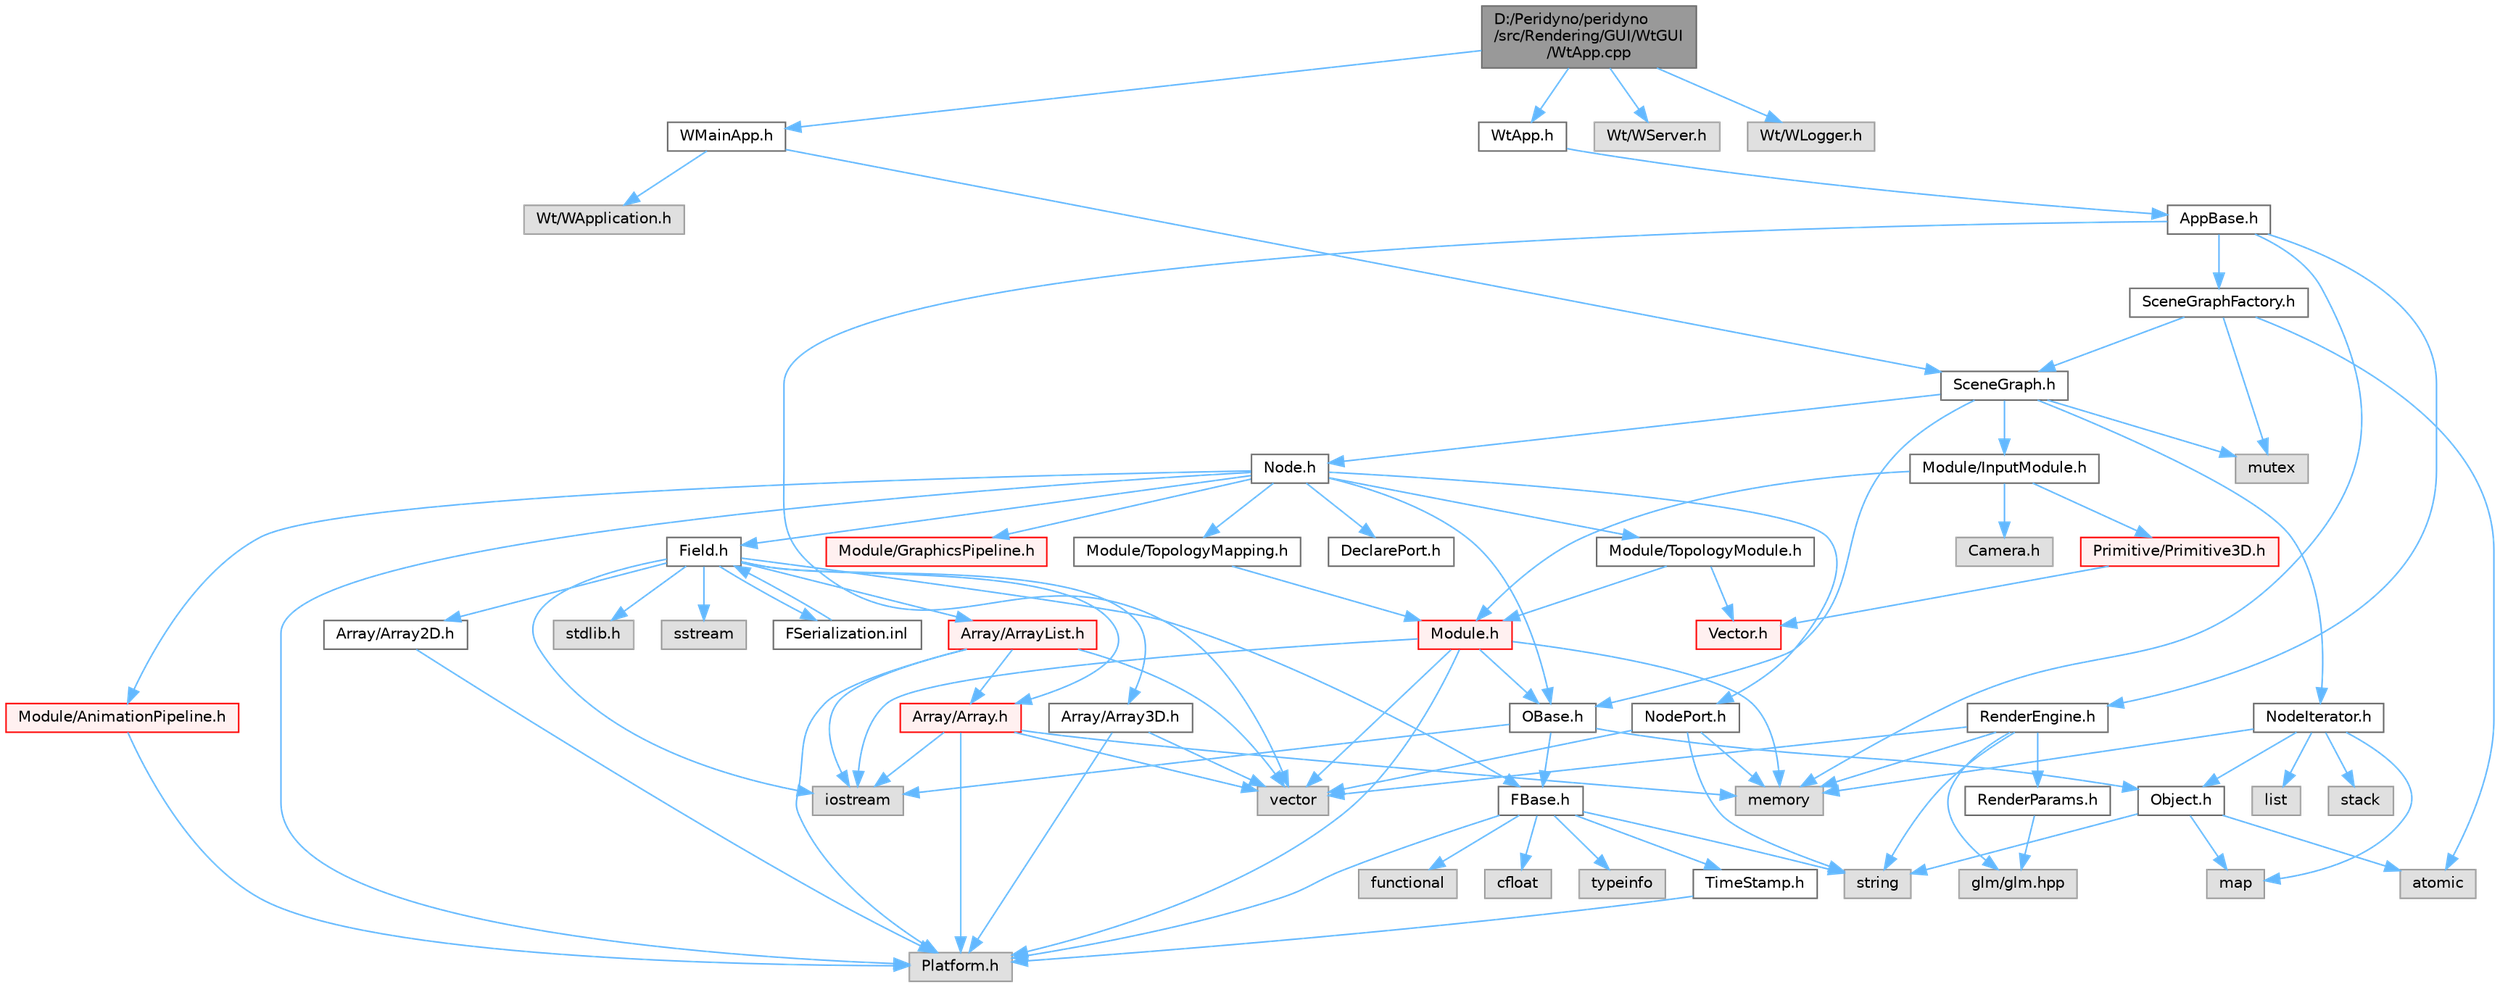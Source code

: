 digraph "D:/Peridyno/peridyno/src/Rendering/GUI/WtGUI/WtApp.cpp"
{
 // LATEX_PDF_SIZE
  bgcolor="transparent";
  edge [fontname=Helvetica,fontsize=10,labelfontname=Helvetica,labelfontsize=10];
  node [fontname=Helvetica,fontsize=10,shape=box,height=0.2,width=0.4];
  Node1 [id="Node000001",label="D:/Peridyno/peridyno\l/src/Rendering/GUI/WtGUI\l/WtApp.cpp",height=0.2,width=0.4,color="gray40", fillcolor="grey60", style="filled", fontcolor="black",tooltip=" "];
  Node1 -> Node2 [id="edge1_Node000001_Node000002",color="steelblue1",style="solid",tooltip=" "];
  Node2 [id="Node000002",label="WtApp.h",height=0.2,width=0.4,color="grey40", fillcolor="white", style="filled",URL="$_wt_app_8h.html",tooltip=" "];
  Node2 -> Node3 [id="edge2_Node000002_Node000003",color="steelblue1",style="solid",tooltip=" "];
  Node3 [id="Node000003",label="AppBase.h",height=0.2,width=0.4,color="grey40", fillcolor="white", style="filled",URL="$_app_base_8h.html",tooltip=" "];
  Node3 -> Node4 [id="edge3_Node000003_Node000004",color="steelblue1",style="solid",tooltip=" "];
  Node4 [id="Node000004",label="vector",height=0.2,width=0.4,color="grey60", fillcolor="#E0E0E0", style="filled",tooltip=" "];
  Node3 -> Node5 [id="edge4_Node000003_Node000005",color="steelblue1",style="solid",tooltip=" "];
  Node5 [id="Node000005",label="memory",height=0.2,width=0.4,color="grey60", fillcolor="#E0E0E0", style="filled",tooltip=" "];
  Node3 -> Node6 [id="edge5_Node000003_Node000006",color="steelblue1",style="solid",tooltip=" "];
  Node6 [id="Node000006",label="SceneGraphFactory.h",height=0.2,width=0.4,color="grey40", fillcolor="white", style="filled",URL="$_scene_graph_factory_8h.html",tooltip=" "];
  Node6 -> Node7 [id="edge6_Node000006_Node000007",color="steelblue1",style="solid",tooltip=" "];
  Node7 [id="Node000007",label="atomic",height=0.2,width=0.4,color="grey60", fillcolor="#E0E0E0", style="filled",tooltip=" "];
  Node6 -> Node8 [id="edge7_Node000006_Node000008",color="steelblue1",style="solid",tooltip=" "];
  Node8 [id="Node000008",label="mutex",height=0.2,width=0.4,color="grey60", fillcolor="#E0E0E0", style="filled",tooltip=" "];
  Node6 -> Node9 [id="edge8_Node000006_Node000009",color="steelblue1",style="solid",tooltip=" "];
  Node9 [id="Node000009",label="SceneGraph.h",height=0.2,width=0.4,color="grey40", fillcolor="white", style="filled",URL="$_scene_graph_8h.html",tooltip=" "];
  Node9 -> Node10 [id="edge9_Node000009_Node000010",color="steelblue1",style="solid",tooltip=" "];
  Node10 [id="Node000010",label="OBase.h",height=0.2,width=0.4,color="grey40", fillcolor="white", style="filled",URL="$_o_base_8h.html",tooltip=" "];
  Node10 -> Node11 [id="edge10_Node000010_Node000011",color="steelblue1",style="solid",tooltip=" "];
  Node11 [id="Node000011",label="iostream",height=0.2,width=0.4,color="grey60", fillcolor="#E0E0E0", style="filled",tooltip=" "];
  Node10 -> Node12 [id="edge11_Node000010_Node000012",color="steelblue1",style="solid",tooltip=" "];
  Node12 [id="Node000012",label="FBase.h",height=0.2,width=0.4,color="grey40", fillcolor="white", style="filled",URL="$_f_base_8h.html",tooltip=" "];
  Node12 -> Node13 [id="edge12_Node000012_Node000013",color="steelblue1",style="solid",tooltip=" "];
  Node13 [id="Node000013",label="Platform.h",height=0.2,width=0.4,color="grey60", fillcolor="#E0E0E0", style="filled",tooltip=" "];
  Node12 -> Node14 [id="edge13_Node000012_Node000014",color="steelblue1",style="solid",tooltip=" "];
  Node14 [id="Node000014",label="TimeStamp.h",height=0.2,width=0.4,color="grey40", fillcolor="white", style="filled",URL="$_time_stamp_8h.html",tooltip=" "];
  Node14 -> Node13 [id="edge14_Node000014_Node000013",color="steelblue1",style="solid",tooltip=" "];
  Node12 -> Node15 [id="edge15_Node000012_Node000015",color="steelblue1",style="solid",tooltip=" "];
  Node15 [id="Node000015",label="typeinfo",height=0.2,width=0.4,color="grey60", fillcolor="#E0E0E0", style="filled",tooltip=" "];
  Node12 -> Node16 [id="edge16_Node000012_Node000016",color="steelblue1",style="solid",tooltip=" "];
  Node16 [id="Node000016",label="string",height=0.2,width=0.4,color="grey60", fillcolor="#E0E0E0", style="filled",tooltip=" "];
  Node12 -> Node17 [id="edge17_Node000012_Node000017",color="steelblue1",style="solid",tooltip=" "];
  Node17 [id="Node000017",label="functional",height=0.2,width=0.4,color="grey60", fillcolor="#E0E0E0", style="filled",tooltip=" "];
  Node12 -> Node18 [id="edge18_Node000012_Node000018",color="steelblue1",style="solid",tooltip=" "];
  Node18 [id="Node000018",label="cfloat",height=0.2,width=0.4,color="grey60", fillcolor="#E0E0E0", style="filled",tooltip=" "];
  Node10 -> Node19 [id="edge19_Node000010_Node000019",color="steelblue1",style="solid",tooltip=" "];
  Node19 [id="Node000019",label="Object.h",height=0.2,width=0.4,color="grey40", fillcolor="white", style="filled",URL="$_object_8h.html",tooltip=" "];
  Node19 -> Node16 [id="edge20_Node000019_Node000016",color="steelblue1",style="solid",tooltip=" "];
  Node19 -> Node7 [id="edge21_Node000019_Node000007",color="steelblue1",style="solid",tooltip=" "];
  Node19 -> Node20 [id="edge22_Node000019_Node000020",color="steelblue1",style="solid",tooltip=" "];
  Node20 [id="Node000020",label="map",height=0.2,width=0.4,color="grey60", fillcolor="#E0E0E0", style="filled",tooltip=" "];
  Node9 -> Node21 [id="edge23_Node000009_Node000021",color="steelblue1",style="solid",tooltip=" "];
  Node21 [id="Node000021",label="Node.h",height=0.2,width=0.4,color="grey40", fillcolor="white", style="filled",URL="$_node_8h.html",tooltip=" "];
  Node21 -> Node10 [id="edge24_Node000021_Node000010",color="steelblue1",style="solid",tooltip=" "];
  Node21 -> Node22 [id="edge25_Node000021_Node000022",color="steelblue1",style="solid",tooltip=" "];
  Node22 [id="Node000022",label="Field.h",height=0.2,width=0.4,color="grey40", fillcolor="white", style="filled",URL="$_field_8h.html",tooltip=" "];
  Node22 -> Node11 [id="edge26_Node000022_Node000011",color="steelblue1",style="solid",tooltip=" "];
  Node22 -> Node23 [id="edge27_Node000022_Node000023",color="steelblue1",style="solid",tooltip=" "];
  Node23 [id="Node000023",label="stdlib.h",height=0.2,width=0.4,color="grey60", fillcolor="#E0E0E0", style="filled",tooltip=" "];
  Node22 -> Node24 [id="edge28_Node000022_Node000024",color="steelblue1",style="solid",tooltip=" "];
  Node24 [id="Node000024",label="sstream",height=0.2,width=0.4,color="grey60", fillcolor="#E0E0E0", style="filled",tooltip=" "];
  Node22 -> Node12 [id="edge29_Node000022_Node000012",color="steelblue1",style="solid",tooltip=" "];
  Node22 -> Node25 [id="edge30_Node000022_Node000025",color="steelblue1",style="solid",tooltip=" "];
  Node25 [id="Node000025",label="Array/Array.h",height=0.2,width=0.4,color="red", fillcolor="#FFF0F0", style="filled",URL="$_array_8h.html",tooltip=" "];
  Node25 -> Node13 [id="edge31_Node000025_Node000013",color="steelblue1",style="solid",tooltip=" "];
  Node25 -> Node4 [id="edge32_Node000025_Node000004",color="steelblue1",style="solid",tooltip=" "];
  Node25 -> Node11 [id="edge33_Node000025_Node000011",color="steelblue1",style="solid",tooltip=" "];
  Node25 -> Node5 [id="edge34_Node000025_Node000005",color="steelblue1",style="solid",tooltip=" "];
  Node22 -> Node29 [id="edge35_Node000022_Node000029",color="steelblue1",style="solid",tooltip=" "];
  Node29 [id="Node000029",label="Array/Array2D.h",height=0.2,width=0.4,color="grey40", fillcolor="white", style="filled",URL="$_array2_d_8h.html",tooltip=" "];
  Node29 -> Node13 [id="edge36_Node000029_Node000013",color="steelblue1",style="solid",tooltip=" "];
  Node22 -> Node30 [id="edge37_Node000022_Node000030",color="steelblue1",style="solid",tooltip=" "];
  Node30 [id="Node000030",label="Array/Array3D.h",height=0.2,width=0.4,color="grey40", fillcolor="white", style="filled",URL="$_array3_d_8h.html",tooltip=" "];
  Node30 -> Node13 [id="edge38_Node000030_Node000013",color="steelblue1",style="solid",tooltip=" "];
  Node30 -> Node4 [id="edge39_Node000030_Node000004",color="steelblue1",style="solid",tooltip=" "];
  Node22 -> Node31 [id="edge40_Node000022_Node000031",color="steelblue1",style="solid",tooltip=" "];
  Node31 [id="Node000031",label="Array/ArrayList.h",height=0.2,width=0.4,color="red", fillcolor="#FFF0F0", style="filled",URL="$_array_list_8h.html",tooltip=" "];
  Node31 -> Node4 [id="edge41_Node000031_Node000004",color="steelblue1",style="solid",tooltip=" "];
  Node31 -> Node11 [id="edge42_Node000031_Node000011",color="steelblue1",style="solid",tooltip=" "];
  Node31 -> Node13 [id="edge43_Node000031_Node000013",color="steelblue1",style="solid",tooltip=" "];
  Node31 -> Node25 [id="edge44_Node000031_Node000025",color="steelblue1",style="solid",tooltip=" "];
  Node22 -> Node72 [id="edge45_Node000022_Node000072",color="steelblue1",style="solid",tooltip=" "];
  Node72 [id="Node000072",label="FSerialization.inl",height=0.2,width=0.4,color="grey40", fillcolor="white", style="filled",URL="$_f_serialization_8inl.html",tooltip=" "];
  Node72 -> Node22 [id="edge46_Node000072_Node000022",color="steelblue1",style="solid",tooltip=" "];
  Node21 -> Node13 [id="edge47_Node000021_Node000013",color="steelblue1",style="solid",tooltip=" "];
  Node21 -> Node73 [id="edge48_Node000021_Node000073",color="steelblue1",style="solid",tooltip=" "];
  Node73 [id="Node000073",label="DeclarePort.h",height=0.2,width=0.4,color="grey40", fillcolor="white", style="filled",URL="$_declare_port_8h.html",tooltip=" "];
  Node21 -> Node74 [id="edge49_Node000021_Node000074",color="steelblue1",style="solid",tooltip=" "];
  Node74 [id="Node000074",label="NodePort.h",height=0.2,width=0.4,color="grey40", fillcolor="white", style="filled",URL="$_node_port_8h.html",tooltip=" "];
  Node74 -> Node16 [id="edge50_Node000074_Node000016",color="steelblue1",style="solid",tooltip=" "];
  Node74 -> Node4 [id="edge51_Node000074_Node000004",color="steelblue1",style="solid",tooltip=" "];
  Node74 -> Node5 [id="edge52_Node000074_Node000005",color="steelblue1",style="solid",tooltip=" "];
  Node21 -> Node75 [id="edge53_Node000021_Node000075",color="steelblue1",style="solid",tooltip=" "];
  Node75 [id="Node000075",label="Module/TopologyModule.h",height=0.2,width=0.4,color="grey40", fillcolor="white", style="filled",URL="$_topology_module_8h.html",tooltip=" "];
  Node75 -> Node36 [id="edge54_Node000075_Node000036",color="steelblue1",style="solid",tooltip=" "];
  Node36 [id="Node000036",label="Vector.h",height=0.2,width=0.4,color="red", fillcolor="#FFF0F0", style="filled",URL="$_vector_8h.html",tooltip=" "];
  Node75 -> Node76 [id="edge55_Node000075_Node000076",color="steelblue1",style="solid",tooltip=" "];
  Node76 [id="Node000076",label="Module.h",height=0.2,width=0.4,color="red", fillcolor="#FFF0F0", style="filled",URL="$_module_8h.html",tooltip=" "];
  Node76 -> Node13 [id="edge56_Node000076_Node000013",color="steelblue1",style="solid",tooltip=" "];
  Node76 -> Node5 [id="edge57_Node000076_Node000005",color="steelblue1",style="solid",tooltip=" "];
  Node76 -> Node4 [id="edge58_Node000076_Node000004",color="steelblue1",style="solid",tooltip=" "];
  Node76 -> Node11 [id="edge59_Node000076_Node000011",color="steelblue1",style="solid",tooltip=" "];
  Node76 -> Node10 [id="edge60_Node000076_Node000010",color="steelblue1",style="solid",tooltip=" "];
  Node21 -> Node95 [id="edge61_Node000021_Node000095",color="steelblue1",style="solid",tooltip=" "];
  Node95 [id="Node000095",label="Module/TopologyMapping.h",height=0.2,width=0.4,color="grey40", fillcolor="white", style="filled",URL="$_topology_mapping_8h.html",tooltip=" "];
  Node95 -> Node76 [id="edge62_Node000095_Node000076",color="steelblue1",style="solid",tooltip=" "];
  Node21 -> Node96 [id="edge63_Node000021_Node000096",color="steelblue1",style="solid",tooltip=" "];
  Node96 [id="Node000096",label="Module/AnimationPipeline.h",height=0.2,width=0.4,color="red", fillcolor="#FFF0F0", style="filled",URL="$_animation_pipeline_8h.html",tooltip=" "];
  Node96 -> Node13 [id="edge64_Node000096_Node000013",color="steelblue1",style="solid",tooltip=" "];
  Node21 -> Node98 [id="edge65_Node000021_Node000098",color="steelblue1",style="solid",tooltip=" "];
  Node98 [id="Node000098",label="Module/GraphicsPipeline.h",height=0.2,width=0.4,color="red", fillcolor="#FFF0F0", style="filled",URL="$_graphics_pipeline_8h.html",tooltip=" "];
  Node9 -> Node99 [id="edge66_Node000009_Node000099",color="steelblue1",style="solid",tooltip=" "];
  Node99 [id="Node000099",label="NodeIterator.h",height=0.2,width=0.4,color="grey40", fillcolor="white", style="filled",URL="$_node_iterator_8h.html",tooltip=" "];
  Node99 -> Node100 [id="edge67_Node000099_Node000100",color="steelblue1",style="solid",tooltip=" "];
  Node100 [id="Node000100",label="stack",height=0.2,width=0.4,color="grey60", fillcolor="#E0E0E0", style="filled",tooltip=" "];
  Node99 -> Node101 [id="edge68_Node000099_Node000101",color="steelblue1",style="solid",tooltip=" "];
  Node101 [id="Node000101",label="list",height=0.2,width=0.4,color="grey60", fillcolor="#E0E0E0", style="filled",tooltip=" "];
  Node99 -> Node20 [id="edge69_Node000099_Node000020",color="steelblue1",style="solid",tooltip=" "];
  Node99 -> Node5 [id="edge70_Node000099_Node000005",color="steelblue1",style="solid",tooltip=" "];
  Node99 -> Node19 [id="edge71_Node000099_Node000019",color="steelblue1",style="solid",tooltip=" "];
  Node9 -> Node102 [id="edge72_Node000009_Node000102",color="steelblue1",style="solid",tooltip=" "];
  Node102 [id="Node000102",label="Module/InputModule.h",height=0.2,width=0.4,color="grey40", fillcolor="white", style="filled",URL="$_input_module_8h.html",tooltip=" "];
  Node102 -> Node76 [id="edge73_Node000102_Node000076",color="steelblue1",style="solid",tooltip=" "];
  Node102 -> Node103 [id="edge74_Node000102_Node000103",color="steelblue1",style="solid",tooltip=" "];
  Node103 [id="Node000103",label="Camera.h",height=0.2,width=0.4,color="grey60", fillcolor="#E0E0E0", style="filled",tooltip=" "];
  Node102 -> Node104 [id="edge75_Node000102_Node000104",color="steelblue1",style="solid",tooltip=" "];
  Node104 [id="Node000104",label="Primitive/Primitive3D.h",height=0.2,width=0.4,color="red", fillcolor="#FFF0F0", style="filled",URL="$_primitive3_d_8h.html",tooltip=" "];
  Node104 -> Node36 [id="edge76_Node000104_Node000036",color="steelblue1",style="solid",tooltip=" "];
  Node9 -> Node8 [id="edge77_Node000009_Node000008",color="steelblue1",style="solid",tooltip=" "];
  Node3 -> Node108 [id="edge78_Node000003_Node000108",color="steelblue1",style="solid",tooltip=" "];
  Node108 [id="Node000108",label="RenderEngine.h",height=0.2,width=0.4,color="grey40", fillcolor="white", style="filled",URL="$_render_engine_8h.html",tooltip=" "];
  Node108 -> Node5 [id="edge79_Node000108_Node000005",color="steelblue1",style="solid",tooltip=" "];
  Node108 -> Node16 [id="edge80_Node000108_Node000016",color="steelblue1",style="solid",tooltip=" "];
  Node108 -> Node4 [id="edge81_Node000108_Node000004",color="steelblue1",style="solid",tooltip=" "];
  Node108 -> Node71 [id="edge82_Node000108_Node000071",color="steelblue1",style="solid",tooltip=" "];
  Node71 [id="Node000071",label="glm/glm.hpp",height=0.2,width=0.4,color="grey60", fillcolor="#E0E0E0", style="filled",tooltip=" "];
  Node108 -> Node109 [id="edge83_Node000108_Node000109",color="steelblue1",style="solid",tooltip=" "];
  Node109 [id="Node000109",label="RenderParams.h",height=0.2,width=0.4,color="grey40", fillcolor="white", style="filled",URL="$_render_params_8h.html",tooltip=" "];
  Node109 -> Node71 [id="edge84_Node000109_Node000071",color="steelblue1",style="solid",tooltip=" "];
  Node1 -> Node110 [id="edge85_Node000001_Node000110",color="steelblue1",style="solid",tooltip=" "];
  Node110 [id="Node000110",label="WMainApp.h",height=0.2,width=0.4,color="grey40", fillcolor="white", style="filled",URL="$_w_main_app_8h.html",tooltip=" "];
  Node110 -> Node111 [id="edge86_Node000110_Node000111",color="steelblue1",style="solid",tooltip=" "];
  Node111 [id="Node000111",label="Wt/WApplication.h",height=0.2,width=0.4,color="grey60", fillcolor="#E0E0E0", style="filled",tooltip=" "];
  Node110 -> Node9 [id="edge87_Node000110_Node000009",color="steelblue1",style="solid",tooltip=" "];
  Node1 -> Node112 [id="edge88_Node000001_Node000112",color="steelblue1",style="solid",tooltip=" "];
  Node112 [id="Node000112",label="Wt/WServer.h",height=0.2,width=0.4,color="grey60", fillcolor="#E0E0E0", style="filled",tooltip=" "];
  Node1 -> Node113 [id="edge89_Node000001_Node000113",color="steelblue1",style="solid",tooltip=" "];
  Node113 [id="Node000113",label="Wt/WLogger.h",height=0.2,width=0.4,color="grey60", fillcolor="#E0E0E0", style="filled",tooltip=" "];
}
